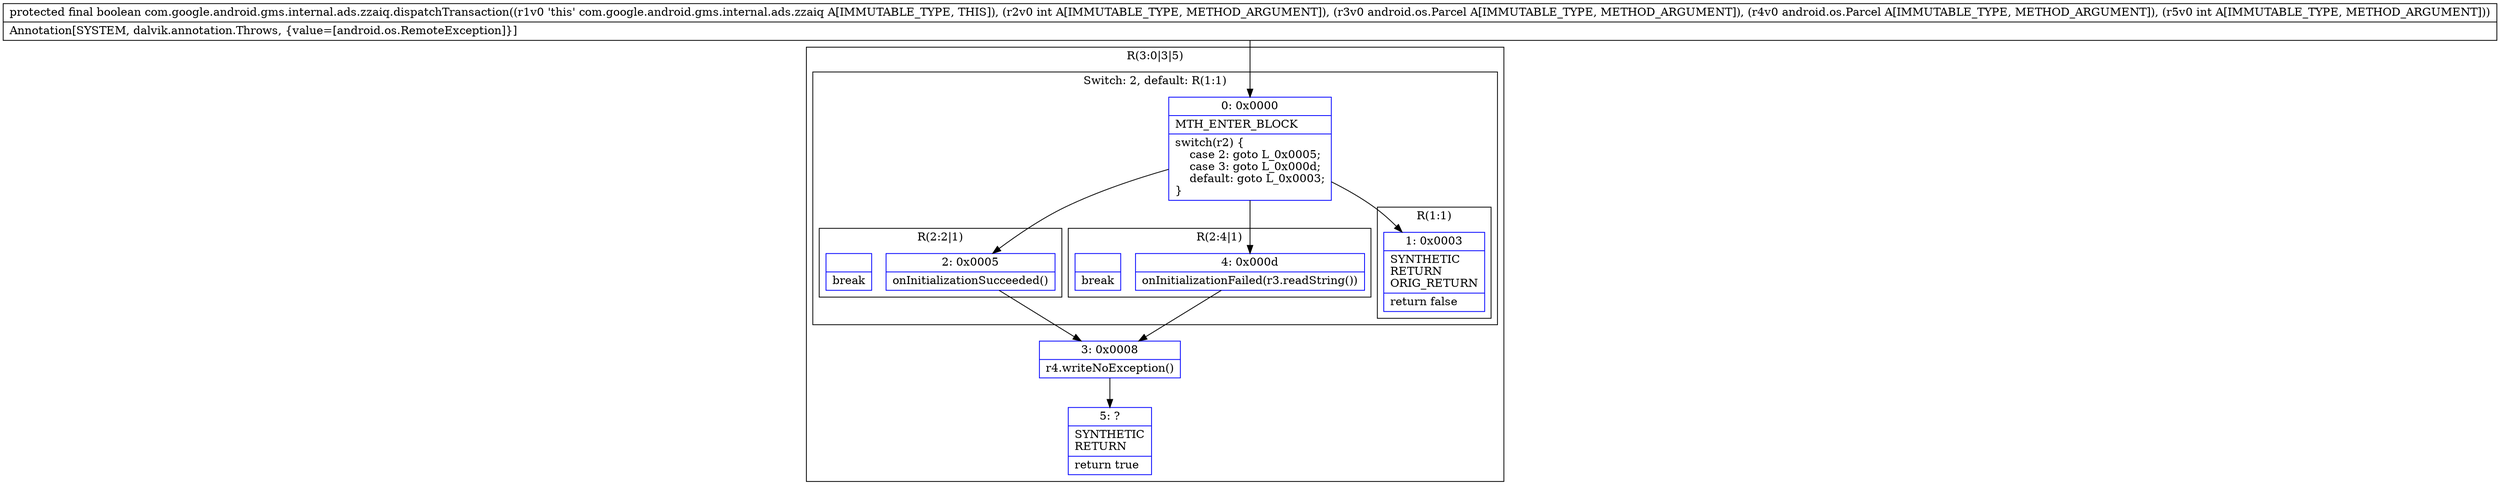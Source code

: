 digraph "CFG forcom.google.android.gms.internal.ads.zzaiq.dispatchTransaction(ILandroid\/os\/Parcel;Landroid\/os\/Parcel;I)Z" {
subgraph cluster_Region_1939644294 {
label = "R(3:0|3|5)";
node [shape=record,color=blue];
subgraph cluster_SwitchRegion_992983219 {
label = "Switch: 2, default: R(1:1)";
node [shape=record,color=blue];
Node_0 [shape=record,label="{0\:\ 0x0000|MTH_ENTER_BLOCK\l|switch(r2) \{\l    case 2: goto L_0x0005;\l    case 3: goto L_0x000d;\l    default: goto L_0x0003;\l\}\l}"];
subgraph cluster_Region_2071348702 {
label = "R(2:2|1)";
node [shape=record,color=blue];
Node_2 [shape=record,label="{2\:\ 0x0005|onInitializationSucceeded()\l}"];
Node_InsnContainer_1077528149 [shape=record,label="{|break\l}"];
}
subgraph cluster_Region_1473122683 {
label = "R(2:4|1)";
node [shape=record,color=blue];
Node_4 [shape=record,label="{4\:\ 0x000d|onInitializationFailed(r3.readString())\l}"];
Node_InsnContainer_300077329 [shape=record,label="{|break\l}"];
}
subgraph cluster_Region_1492332102 {
label = "R(1:1)";
node [shape=record,color=blue];
Node_1 [shape=record,label="{1\:\ 0x0003|SYNTHETIC\lRETURN\lORIG_RETURN\l|return false\l}"];
}
}
Node_3 [shape=record,label="{3\:\ 0x0008|r4.writeNoException()\l}"];
Node_5 [shape=record,label="{5\:\ ?|SYNTHETIC\lRETURN\l|return true\l}"];
}
MethodNode[shape=record,label="{protected final boolean com.google.android.gms.internal.ads.zzaiq.dispatchTransaction((r1v0 'this' com.google.android.gms.internal.ads.zzaiq A[IMMUTABLE_TYPE, THIS]), (r2v0 int A[IMMUTABLE_TYPE, METHOD_ARGUMENT]), (r3v0 android.os.Parcel A[IMMUTABLE_TYPE, METHOD_ARGUMENT]), (r4v0 android.os.Parcel A[IMMUTABLE_TYPE, METHOD_ARGUMENT]), (r5v0 int A[IMMUTABLE_TYPE, METHOD_ARGUMENT]))  | Annotation[SYSTEM, dalvik.annotation.Throws, \{value=[android.os.RemoteException]\}]\l}"];
MethodNode -> Node_0;
Node_0 -> Node_1;
Node_0 -> Node_2;
Node_0 -> Node_4;
Node_2 -> Node_3;
Node_4 -> Node_3;
Node_3 -> Node_5;
}

